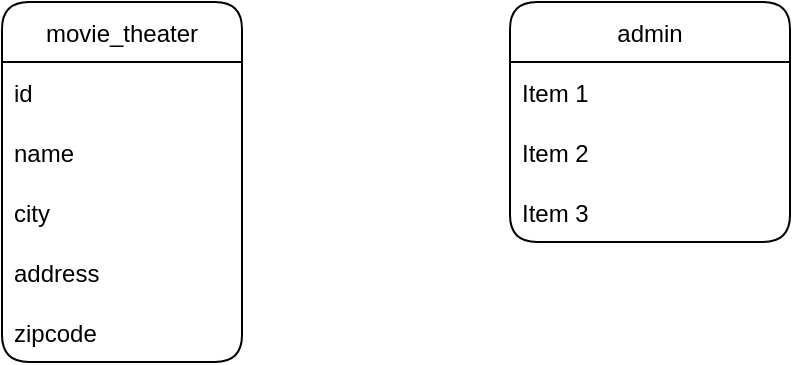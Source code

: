 <mxfile version="20.0.1" type="github"><diagram id="1Y-h_gMSpbXjNAjZNNcW" name="Page-1"><mxGraphModel dx="1422" dy="762" grid="1" gridSize="10" guides="1" tooltips="1" connect="1" arrows="1" fold="1" page="1" pageScale="1" pageWidth="827" pageHeight="1169" math="0" shadow="0"><root><mxCell id="0"/><mxCell id="1" parent="0"/><mxCell id="LCUx6dB7vMvkdcI-Hgyc-2" value="movie_theater" style="swimlane;fontStyle=0;childLayout=stackLayout;horizontal=1;startSize=30;horizontalStack=0;resizeParent=1;resizeParentMax=0;resizeLast=0;collapsible=1;marginBottom=0;rounded=1;swimlaneLine=1;verticalAlign=middle;" vertex="1" parent="1"><mxGeometry x="160" y="80" width="120" height="180" as="geometry"/></mxCell><mxCell id="LCUx6dB7vMvkdcI-Hgyc-3" value="id" style="text;strokeColor=none;fillColor=none;align=left;verticalAlign=middle;spacingLeft=4;spacingRight=4;overflow=hidden;points=[[0,0.5],[1,0.5]];portConstraint=eastwest;rotatable=0;" vertex="1" parent="LCUx6dB7vMvkdcI-Hgyc-2"><mxGeometry y="30" width="120" height="30" as="geometry"/></mxCell><mxCell id="LCUx6dB7vMvkdcI-Hgyc-4" value="name" style="text;strokeColor=none;fillColor=none;align=left;verticalAlign=middle;spacingLeft=4;spacingRight=4;overflow=hidden;points=[[0,0.5],[1,0.5]];portConstraint=eastwest;rotatable=0;" vertex="1" parent="LCUx6dB7vMvkdcI-Hgyc-2"><mxGeometry y="60" width="120" height="30" as="geometry"/></mxCell><object label="city" id="LCUx6dB7vMvkdcI-Hgyc-5"><mxCell style="text;strokeColor=none;fillColor=none;align=left;verticalAlign=middle;spacingLeft=4;spacingRight=4;overflow=hidden;points=[[0,0.5],[1,0.5]];portConstraint=eastwest;rotatable=0;" vertex="1" parent="LCUx6dB7vMvkdcI-Hgyc-2"><mxGeometry y="90" width="120" height="30" as="geometry"/></mxCell></object><mxCell id="LCUx6dB7vMvkdcI-Hgyc-9" value="address" style="text;strokeColor=none;fillColor=none;align=left;verticalAlign=middle;spacingLeft=4;spacingRight=4;overflow=hidden;points=[[0,0.5],[1,0.5]];portConstraint=eastwest;rotatable=0;" vertex="1" parent="LCUx6dB7vMvkdcI-Hgyc-2"><mxGeometry y="120" width="120" height="30" as="geometry"/></mxCell><mxCell id="LCUx6dB7vMvkdcI-Hgyc-8" value="zipcode" style="text;strokeColor=none;fillColor=none;align=left;verticalAlign=middle;spacingLeft=4;spacingRight=4;overflow=hidden;points=[[0,0.5],[1,0.5]];portConstraint=eastwest;rotatable=0;" vertex="1" parent="LCUx6dB7vMvkdcI-Hgyc-2"><mxGeometry y="150" width="120" height="30" as="geometry"/></mxCell><mxCell id="LCUx6dB7vMvkdcI-Hgyc-10" value="admin" style="swimlane;fontStyle=0;childLayout=stackLayout;horizontal=1;startSize=30;horizontalStack=0;resizeParent=1;resizeParentMax=0;resizeLast=0;collapsible=1;marginBottom=0;rounded=1;" vertex="1" parent="1"><mxGeometry x="414" y="80" width="140" height="120" as="geometry"/></mxCell><mxCell id="LCUx6dB7vMvkdcI-Hgyc-11" value="Item 1" style="text;strokeColor=none;fillColor=none;align=left;verticalAlign=middle;spacingLeft=4;spacingRight=4;overflow=hidden;points=[[0,0.5],[1,0.5]];portConstraint=eastwest;rotatable=0;rounded=1;" vertex="1" parent="LCUx6dB7vMvkdcI-Hgyc-10"><mxGeometry y="30" width="140" height="30" as="geometry"/></mxCell><mxCell id="LCUx6dB7vMvkdcI-Hgyc-12" value="Item 2" style="text;strokeColor=none;fillColor=none;align=left;verticalAlign=middle;spacingLeft=4;spacingRight=4;overflow=hidden;points=[[0,0.5],[1,0.5]];portConstraint=eastwest;rotatable=0;rounded=1;" vertex="1" parent="LCUx6dB7vMvkdcI-Hgyc-10"><mxGeometry y="60" width="140" height="30" as="geometry"/></mxCell><mxCell id="LCUx6dB7vMvkdcI-Hgyc-13" value="Item 3" style="text;strokeColor=none;fillColor=none;align=left;verticalAlign=middle;spacingLeft=4;spacingRight=4;overflow=hidden;points=[[0,0.5],[1,0.5]];portConstraint=eastwest;rotatable=0;rounded=1;" vertex="1" parent="LCUx6dB7vMvkdcI-Hgyc-10"><mxGeometry y="90" width="140" height="30" as="geometry"/></mxCell></root></mxGraphModel></diagram></mxfile>
